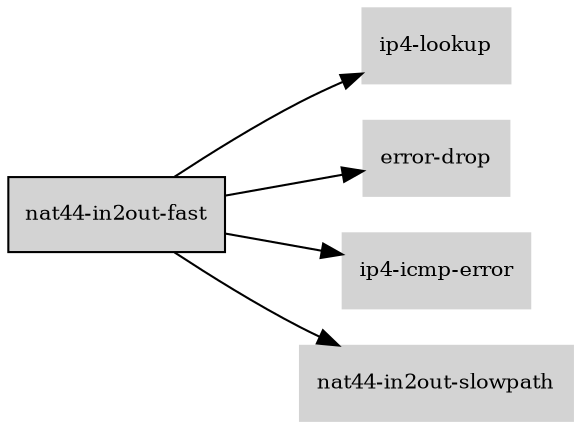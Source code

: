 digraph "nat44_in2out_fast_subgraph" {
  rankdir=LR;
  node [shape=box, style=filled, fontsize=10, color=lightgray, fontcolor=black, fillcolor=lightgray];
  "nat44-in2out-fast" [color=black, fontcolor=black, fillcolor=lightgray];
  edge [fontsize=8];
  "nat44-in2out-fast" -> "ip4-lookup";
  "nat44-in2out-fast" -> "error-drop";
  "nat44-in2out-fast" -> "ip4-icmp-error";
  "nat44-in2out-fast" -> "nat44-in2out-slowpath";
}
